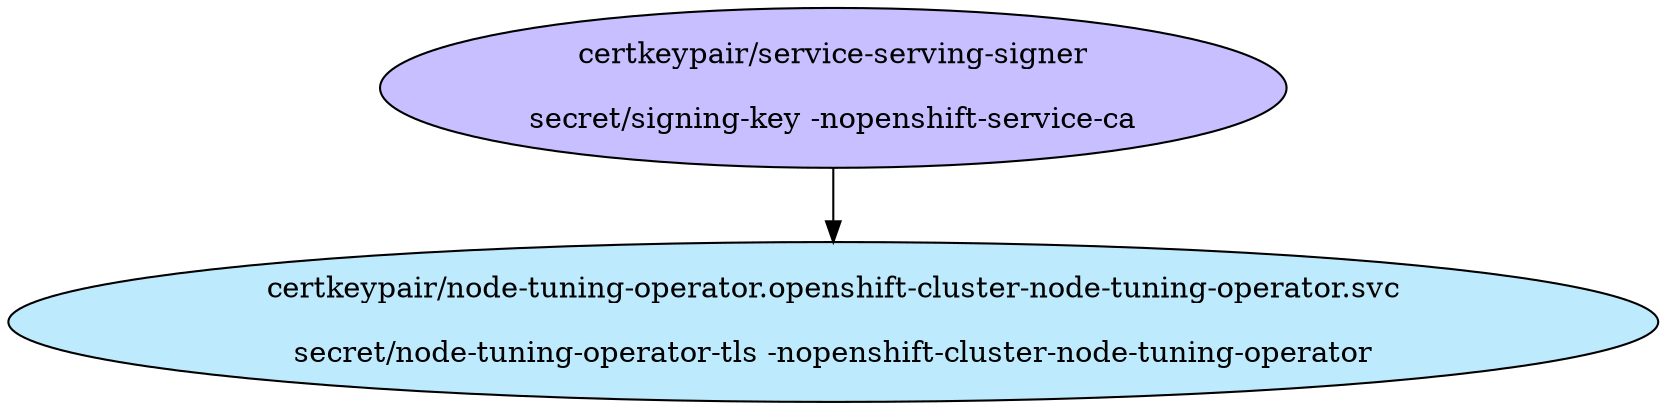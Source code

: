 digraph "Local Certificate" {
  // Node definitions.
  1 [
    label="certkeypair/service-serving-signer\n\nsecret/signing-key -nopenshift-service-ca\n"
    style=filled
    fillcolor="#c7bfff"
  ];
  2 [
    label="certkeypair/node-tuning-operator.openshift-cluster-node-tuning-operator.svc\n\nsecret/node-tuning-operator-tls -nopenshift-cluster-node-tuning-operator\n"
    style=filled
    fillcolor="#bdebfd"
  ];

  // Edge definitions.
  1 -> 2;
}